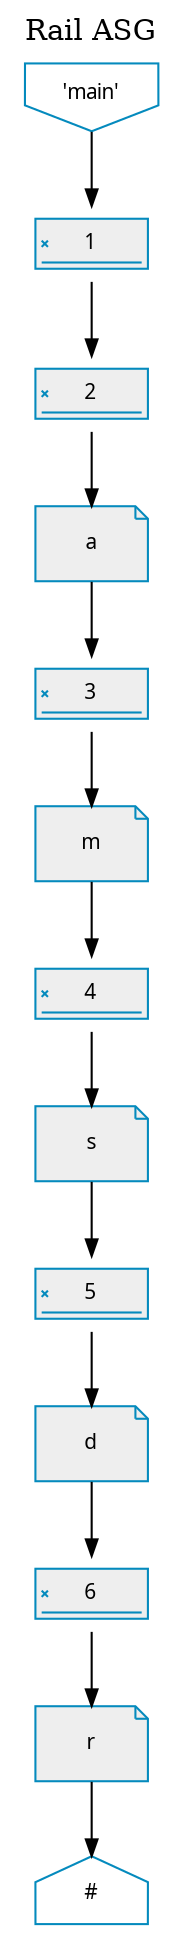digraph G {
	node [shape="circle",fontname=Courir,fontsize=10,style=filled,penwidth=1,fillcolor="#EEEEEE",color="#048ABD"]
	edge [color="#000000", arrowsize="0.8", fontsize=10, decorate=true]
	labelloc="t";
	label="Rail ASG";
	rankdir="TL";

	func_main [shape="invhouse",fillcolor="none",label="'main'"]
	func_main -> 1
	1 [label="1",shape=signature]
	1 -> 2
	2 [label="2",shape=signature]
	2 -> 3
	3 [label="a",shape=note]
	3 -> 4
	4 [label="3",shape=signature]
	4 -> 5
	5 [label="m",shape=note]
	5 -> 6
	6 [label="4",shape=signature]
	6 -> 7
	7 [label="s",shape=note]
	7 -> 8
	8 [label="5",shape=signature]
	8 -> 9
	9 [label="d",shape=note]
	9 -> 10
	10 [label="6",shape=signature]
	10 -> 11
	11 [label="r",shape=note]
	11 -> 12
	12 [label="#",shape=house,fillcolor=none]
}